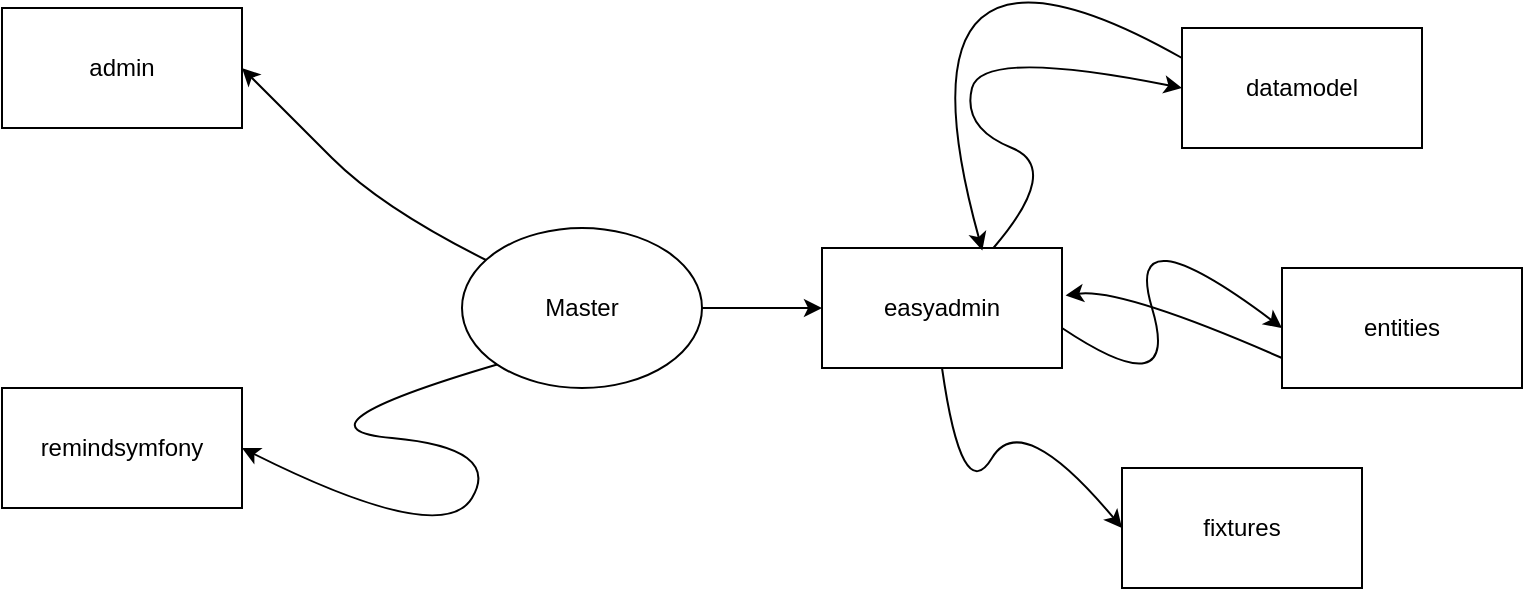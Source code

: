 <mxfile>
    <diagram id="fBxe5xn-LaaQ-zTvyS0F" name="Page-1">
        <mxGraphModel dx="991" dy="542" grid="1" gridSize="10" guides="1" tooltips="1" connect="1" arrows="1" fold="1" page="1" pageScale="1" pageWidth="850" pageHeight="1100" math="0" shadow="0">
            <root>
                <mxCell id="0"/>
                <mxCell id="1" parent="0"/>
                <mxCell id="2" value="Master" style="ellipse;whiteSpace=wrap;html=1;" parent="1" vertex="1">
                    <mxGeometry x="270" y="180" width="120" height="80" as="geometry"/>
                </mxCell>
                <mxCell id="3" value="admin" style="rounded=0;whiteSpace=wrap;html=1;" parent="1" vertex="1">
                    <mxGeometry x="40" y="70" width="120" height="60" as="geometry"/>
                </mxCell>
                <mxCell id="5" value="" style="curved=1;endArrow=classic;html=1;entryX=1;entryY=0.5;entryDx=0;entryDy=0;" parent="1" source="2" target="3" edge="1">
                    <mxGeometry width="50" height="50" relative="1" as="geometry">
                        <mxPoint x="180" y="170" as="sourcePoint"/>
                        <mxPoint x="230" y="120" as="targetPoint"/>
                        <Array as="points">
                            <mxPoint x="230" y="170"/>
                            <mxPoint x="180" y="120"/>
                        </Array>
                    </mxGeometry>
                </mxCell>
                <mxCell id="6" value="remindsymfony" style="rounded=0;whiteSpace=wrap;html=1;" parent="1" vertex="1">
                    <mxGeometry x="40" y="260" width="120" height="60" as="geometry"/>
                </mxCell>
                <mxCell id="7" value="" style="curved=1;endArrow=classic;html=1;exitX=0;exitY=1;exitDx=0;exitDy=0;entryX=1;entryY=0.5;entryDx=0;entryDy=0;" parent="1" source="2" target="6" edge="1">
                    <mxGeometry width="50" height="50" relative="1" as="geometry">
                        <mxPoint x="360" y="300" as="sourcePoint"/>
                        <mxPoint x="410" y="250" as="targetPoint"/>
                        <Array as="points">
                            <mxPoint x="180" y="280"/>
                            <mxPoint x="290" y="290"/>
                            <mxPoint x="260" y="340"/>
                        </Array>
                    </mxGeometry>
                </mxCell>
                <mxCell id="8" value="easyadmin" style="rounded=0;whiteSpace=wrap;html=1;" parent="1" vertex="1">
                    <mxGeometry x="450" y="190" width="120" height="60" as="geometry"/>
                </mxCell>
                <mxCell id="9" value="datamodel" style="rounded=0;whiteSpace=wrap;html=1;" parent="1" vertex="1">
                    <mxGeometry x="630" y="80" width="120" height="60" as="geometry"/>
                </mxCell>
                <mxCell id="10" value="" style="endArrow=classic;html=1;exitX=1;exitY=0.5;exitDx=0;exitDy=0;entryX=0;entryY=0.5;entryDx=0;entryDy=0;" parent="1" source="2" target="8" edge="1">
                    <mxGeometry width="50" height="50" relative="1" as="geometry">
                        <mxPoint x="360" y="300" as="sourcePoint"/>
                        <mxPoint x="410" y="250" as="targetPoint"/>
                    </mxGeometry>
                </mxCell>
                <mxCell id="11" value="" style="curved=1;endArrow=classic;html=1;entryX=0;entryY=0.5;entryDx=0;entryDy=0;" parent="1" source="8" target="9" edge="1">
                    <mxGeometry width="50" height="50" relative="1" as="geometry">
                        <mxPoint x="500" y="125" as="sourcePoint"/>
                        <mxPoint x="550" y="75" as="targetPoint"/>
                        <Array as="points">
                            <mxPoint x="570" y="150"/>
                            <mxPoint x="520" y="130"/>
                            <mxPoint x="530" y="90"/>
                        </Array>
                    </mxGeometry>
                </mxCell>
                <mxCell id="12" value="entities" style="rounded=0;whiteSpace=wrap;html=1;" parent="1" vertex="1">
                    <mxGeometry x="680" y="200" width="120" height="60" as="geometry"/>
                </mxCell>
                <mxCell id="13" value="" style="curved=1;endArrow=classic;html=1;entryX=0;entryY=0.5;entryDx=0;entryDy=0;" parent="1" target="12" edge="1">
                    <mxGeometry width="50" height="50" relative="1" as="geometry">
                        <mxPoint x="570" y="230" as="sourcePoint"/>
                        <mxPoint x="620" y="180" as="targetPoint"/>
                        <Array as="points">
                            <mxPoint x="630" y="270"/>
                            <mxPoint x="600" y="170"/>
                        </Array>
                    </mxGeometry>
                </mxCell>
                <mxCell id="14" value="fixtures" style="whiteSpace=wrap;html=1;rounded=0;" vertex="1" parent="1">
                    <mxGeometry x="600" y="300" width="120" height="60" as="geometry"/>
                </mxCell>
                <mxCell id="15" value="" style="curved=1;endArrow=classic;html=1;entryX=0;entryY=0.5;entryDx=0;entryDy=0;exitX=0.5;exitY=1;exitDx=0;exitDy=0;" edge="1" parent="1" source="8" target="14">
                    <mxGeometry width="50" height="50" relative="1" as="geometry">
                        <mxPoint x="360" y="310" as="sourcePoint"/>
                        <mxPoint x="410" y="260" as="targetPoint"/>
                        <Array as="points">
                            <mxPoint x="520" y="320"/>
                            <mxPoint x="550" y="270"/>
                        </Array>
                    </mxGeometry>
                </mxCell>
                <mxCell id="16" value="" style="curved=1;endArrow=classic;html=1;exitX=0;exitY=0.75;exitDx=0;exitDy=0;entryX=1.015;entryY=0.395;entryDx=0;entryDy=0;entryPerimeter=0;" edge="1" parent="1" source="12" target="8">
                    <mxGeometry width="50" height="50" relative="1" as="geometry">
                        <mxPoint x="520" y="430" as="sourcePoint"/>
                        <mxPoint x="570" y="380" as="targetPoint"/>
                        <Array as="points">
                            <mxPoint x="600" y="210"/>
                        </Array>
                    </mxGeometry>
                </mxCell>
                <mxCell id="17" value="" style="curved=1;endArrow=classic;html=1;exitX=0;exitY=0.75;exitDx=0;exitDy=0;entryX=0.668;entryY=0.02;entryDx=0;entryDy=0;entryPerimeter=0;" edge="1" parent="1" target="8">
                    <mxGeometry width="50" height="50" relative="1" as="geometry">
                        <mxPoint x="630" y="95" as="sourcePoint"/>
                        <mxPoint x="521.8" y="63.7" as="targetPoint"/>
                        <Array as="points">
                            <mxPoint x="480" y="10"/>
                        </Array>
                    </mxGeometry>
                </mxCell>
            </root>
        </mxGraphModel>
    </diagram>
</mxfile>